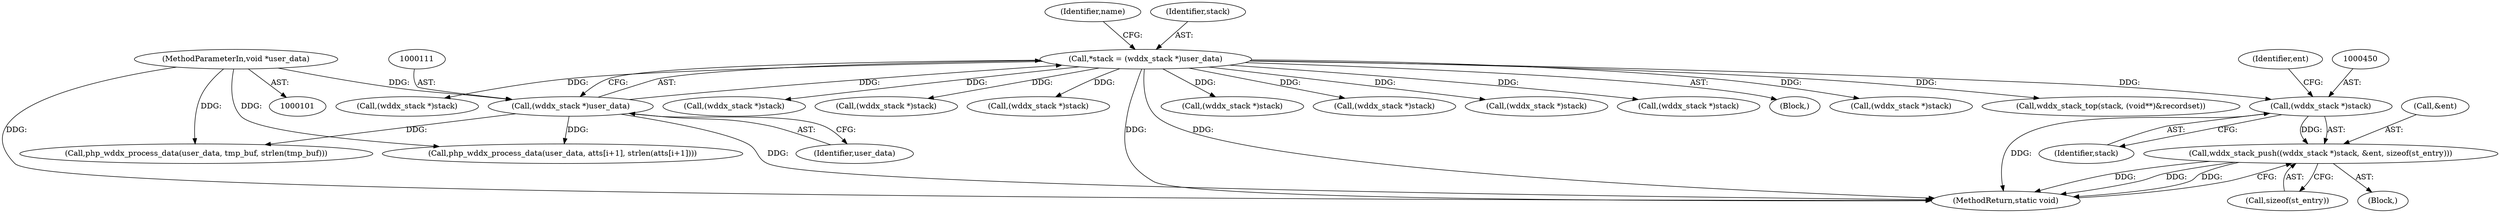 digraph "0_php-src_c4cca4c20e75359c9a13a1f9a36cb7b4e9601d29?w=1@pointer" {
"1000449" [label="(Call,(wddx_stack *)stack)"];
"1000108" [label="(Call,*stack = (wddx_stack *)user_data)"];
"1000110" [label="(Call,(wddx_stack *)user_data)"];
"1000102" [label="(MethodParameterIn,void *user_data)"];
"1000448" [label="(Call,wddx_stack_push((wddx_stack *)stack, &ent, sizeof(st_entry)))"];
"1000110" [label="(Call,(wddx_stack *)user_data)"];
"1000449" [label="(Call,(wddx_stack *)stack)"];
"1000227" [label="(Call,(wddx_stack *)stack)"];
"1000332" [label="(Call,(wddx_stack *)stack)"];
"1000451" [label="(Identifier,stack)"];
"1000851" [label="(Call,(wddx_stack *)stack)"];
"1000112" [label="(Identifier,user_data)"];
"1000893" [label="(MethodReturn,static void)"];
"1000515" [label="(Call,(wddx_stack *)stack)"];
"1000116" [label="(Identifier,name)"];
"1000402" [label="(Call,(wddx_stack *)stack)"];
"1000733" [label="(Call,(wddx_stack *)stack)"];
"1000482" [label="(Call,(wddx_stack *)stack)"];
"1000109" [label="(Identifier,stack)"];
"1000292" [label="(Call,php_wddx_process_data(user_data, tmp_buf, strlen(tmp_buf)))"];
"1000454" [label="(Call,sizeof(st_entry))"];
"1000102" [label="(MethodParameterIn,void *user_data)"];
"1000453" [label="(Identifier,ent)"];
"1000105" [label="(Block,)"];
"1000409" [label="(Call,php_wddx_process_data(user_data, atts[i+1], strlen(atts[i+1])))"];
"1000429" [label="(Block,)"];
"1000452" [label="(Call,&ent)"];
"1000180" [label="(Call,(wddx_stack *)stack)"];
"1000108" [label="(Call,*stack = (wddx_stack *)user_data)"];
"1000803" [label="(Call,wddx_stack_top(stack, (void**)&recordset))"];
"1000448" [label="(Call,wddx_stack_push((wddx_stack *)stack, &ent, sizeof(st_entry)))"];
"1000886" [label="(Call,(wddx_stack *)stack)"];
"1000449" -> "1000448"  [label="AST: "];
"1000449" -> "1000451"  [label="CFG: "];
"1000450" -> "1000449"  [label="AST: "];
"1000451" -> "1000449"  [label="AST: "];
"1000453" -> "1000449"  [label="CFG: "];
"1000449" -> "1000893"  [label="DDG: "];
"1000449" -> "1000448"  [label="DDG: "];
"1000108" -> "1000449"  [label="DDG: "];
"1000108" -> "1000105"  [label="AST: "];
"1000108" -> "1000110"  [label="CFG: "];
"1000109" -> "1000108"  [label="AST: "];
"1000110" -> "1000108"  [label="AST: "];
"1000116" -> "1000108"  [label="CFG: "];
"1000108" -> "1000893"  [label="DDG: "];
"1000108" -> "1000893"  [label="DDG: "];
"1000110" -> "1000108"  [label="DDG: "];
"1000108" -> "1000180"  [label="DDG: "];
"1000108" -> "1000227"  [label="DDG: "];
"1000108" -> "1000332"  [label="DDG: "];
"1000108" -> "1000402"  [label="DDG: "];
"1000108" -> "1000482"  [label="DDG: "];
"1000108" -> "1000515"  [label="DDG: "];
"1000108" -> "1000733"  [label="DDG: "];
"1000108" -> "1000803"  [label="DDG: "];
"1000108" -> "1000851"  [label="DDG: "];
"1000108" -> "1000886"  [label="DDG: "];
"1000110" -> "1000112"  [label="CFG: "];
"1000111" -> "1000110"  [label="AST: "];
"1000112" -> "1000110"  [label="AST: "];
"1000110" -> "1000893"  [label="DDG: "];
"1000102" -> "1000110"  [label="DDG: "];
"1000110" -> "1000292"  [label="DDG: "];
"1000110" -> "1000409"  [label="DDG: "];
"1000102" -> "1000101"  [label="AST: "];
"1000102" -> "1000893"  [label="DDG: "];
"1000102" -> "1000292"  [label="DDG: "];
"1000102" -> "1000409"  [label="DDG: "];
"1000448" -> "1000429"  [label="AST: "];
"1000448" -> "1000454"  [label="CFG: "];
"1000452" -> "1000448"  [label="AST: "];
"1000454" -> "1000448"  [label="AST: "];
"1000893" -> "1000448"  [label="CFG: "];
"1000448" -> "1000893"  [label="DDG: "];
"1000448" -> "1000893"  [label="DDG: "];
"1000448" -> "1000893"  [label="DDG: "];
}
